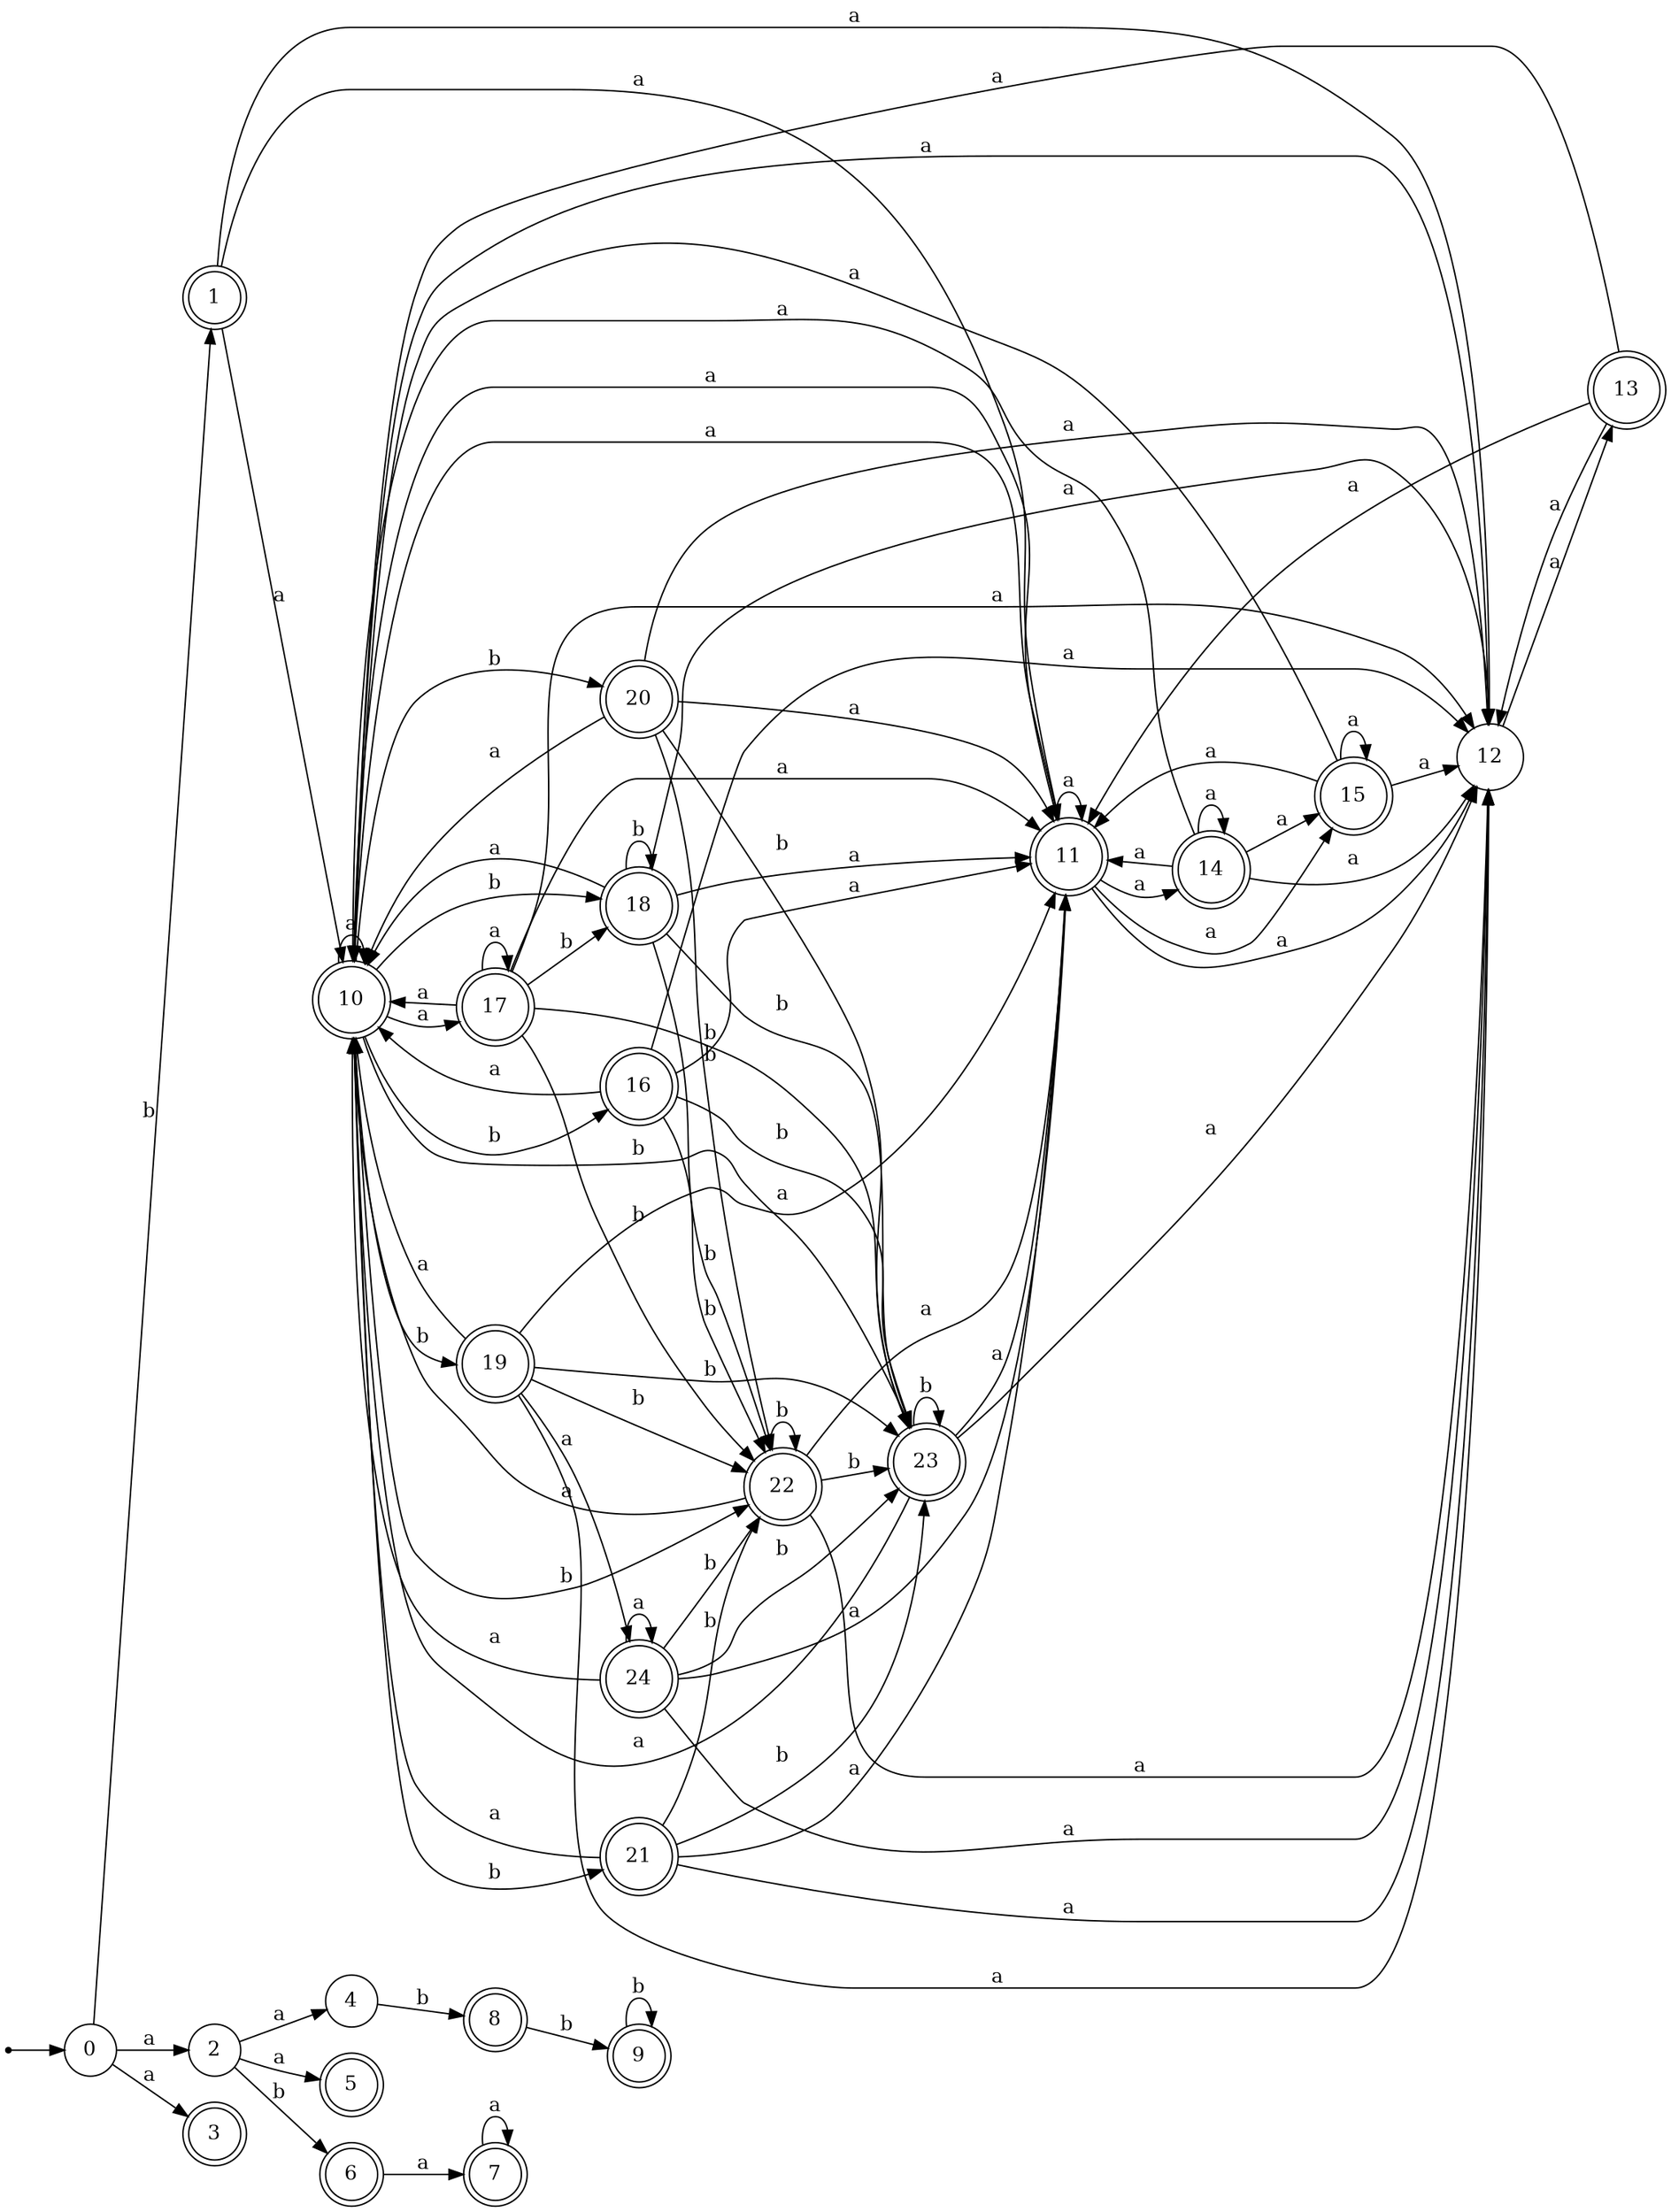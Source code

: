 digraph finite_state_machine {
rankdir=LR;
size="20,20";
node [shape = point]; "dummy0"
node [shape = circle]; "0";
"dummy0" -> "0";
node [shape = doublecircle]; "1";node [shape = circle]; "2";
node [shape = doublecircle]; "3";node [shape = circle]; "4";
node [shape = doublecircle]; "5";node [shape = doublecircle]; "6";node [shape = doublecircle]; "7";node [shape = doublecircle]; "8";node [shape = doublecircle]; "9";node [shape = doublecircle]; "10";node [shape = doublecircle]; "11";node [shape = circle]; "12";
node [shape = doublecircle]; "13";node [shape = doublecircle]; "14";node [shape = doublecircle]; "15";node [shape = doublecircle]; "16";node [shape = doublecircle]; "17";node [shape = doublecircle]; "18";node [shape = doublecircle]; "19";node [shape = doublecircle]; "20";node [shape = doublecircle]; "21";node [shape = doublecircle]; "22";node [shape = doublecircle]; "23";node [shape = doublecircle]; "24";"0" -> "1" [label = "b"];
 "0" -> "2" [label = "a"];
 "0" -> "3" [label = "a"];
 "2" -> "4" [label = "a"];
 "2" -> "5" [label = "a"];
 "2" -> "6" [label = "b"];
 "6" -> "7" [label = "a"];
 "7" -> "7" [label = "a"];
 "4" -> "8" [label = "b"];
 "8" -> "9" [label = "b"];
 "9" -> "9" [label = "b"];
 "1" -> "10" [label = "a"];
 "1" -> "11" [label = "a"];
 "1" -> "12" [label = "a"];
 "12" -> "13" [label = "a"];
 "13" -> "10" [label = "a"];
 "13" -> "11" [label = "a"];
 "13" -> "12" [label = "a"];
 "11" -> "10" [label = "a"];
 "11" -> "11" [label = "a"];
 "11" -> "12" [label = "a"];
 "11" -> "14" [label = "a"];
 "11" -> "15" [label = "a"];
 "15" -> "10" [label = "a"];
 "15" -> "11" [label = "a"];
 "15" -> "12" [label = "a"];
 "15" -> "15" [label = "a"];
 "14" -> "10" [label = "a"];
 "14" -> "11" [label = "a"];
 "14" -> "12" [label = "a"];
 "14" -> "14" [label = "a"];
 "14" -> "15" [label = "a"];
 "10" -> "17" [label = "a"];
 "10" -> "10" [label = "a"];
 "10" -> "11" [label = "a"];
 "10" -> "12" [label = "a"];
 "10" -> "16" [label = "b"];
 "10" -> "18" [label = "b"];
 "10" -> "19" [label = "b"];
 "10" -> "20" [label = "b"];
 "10" -> "21" [label = "b"];
 "10" -> "22" [label = "b"];
 "10" -> "23" [label = "b"];
 "23" -> "23" [label = "b"];
 "23" -> "10" [label = "a"];
 "23" -> "11" [label = "a"];
 "23" -> "12" [label = "a"];
 "22" -> "22" [label = "b"];
 "22" -> "23" [label = "b"];
 "22" -> "10" [label = "a"];
 "22" -> "11" [label = "a"];
 "22" -> "12" [label = "a"];
 "21" -> "10" [label = "a"];
 "21" -> "11" [label = "a"];
 "21" -> "12" [label = "a"];
 "21" -> "22" [label = "b"];
 "21" -> "23" [label = "b"];
 "20" -> "10" [label = "a"];
 "20" -> "11" [label = "a"];
 "20" -> "12" [label = "a"];
 "20" -> "22" [label = "b"];
 "20" -> "23" [label = "b"];
 "19" -> "24" [label = "a"];
 "19" -> "10" [label = "a"];
 "19" -> "11" [label = "a"];
 "19" -> "12" [label = "a"];
 "19" -> "22" [label = "b"];
 "19" -> "23" [label = "b"];
 "24" -> "24" [label = "a"];
 "24" -> "10" [label = "a"];
 "24" -> "11" [label = "a"];
 "24" -> "12" [label = "a"];
 "24" -> "22" [label = "b"];
 "24" -> "23" [label = "b"];
 "18" -> "18" [label = "b"];
 "18" -> "22" [label = "b"];
 "18" -> "23" [label = "b"];
 "18" -> "10" [label = "a"];
 "18" -> "11" [label = "a"];
 "18" -> "12" [label = "a"];
 "17" -> "17" [label = "a"];
 "17" -> "10" [label = "a"];
 "17" -> "11" [label = "a"];
 "17" -> "12" [label = "a"];
 "17" -> "18" [label = "b"];
 "17" -> "22" [label = "b"];
 "17" -> "23" [label = "b"];
 "16" -> "10" [label = "a"];
 "16" -> "11" [label = "a"];
 "16" -> "12" [label = "a"];
 "16" -> "22" [label = "b"];
 "16" -> "23" [label = "b"];
 }
